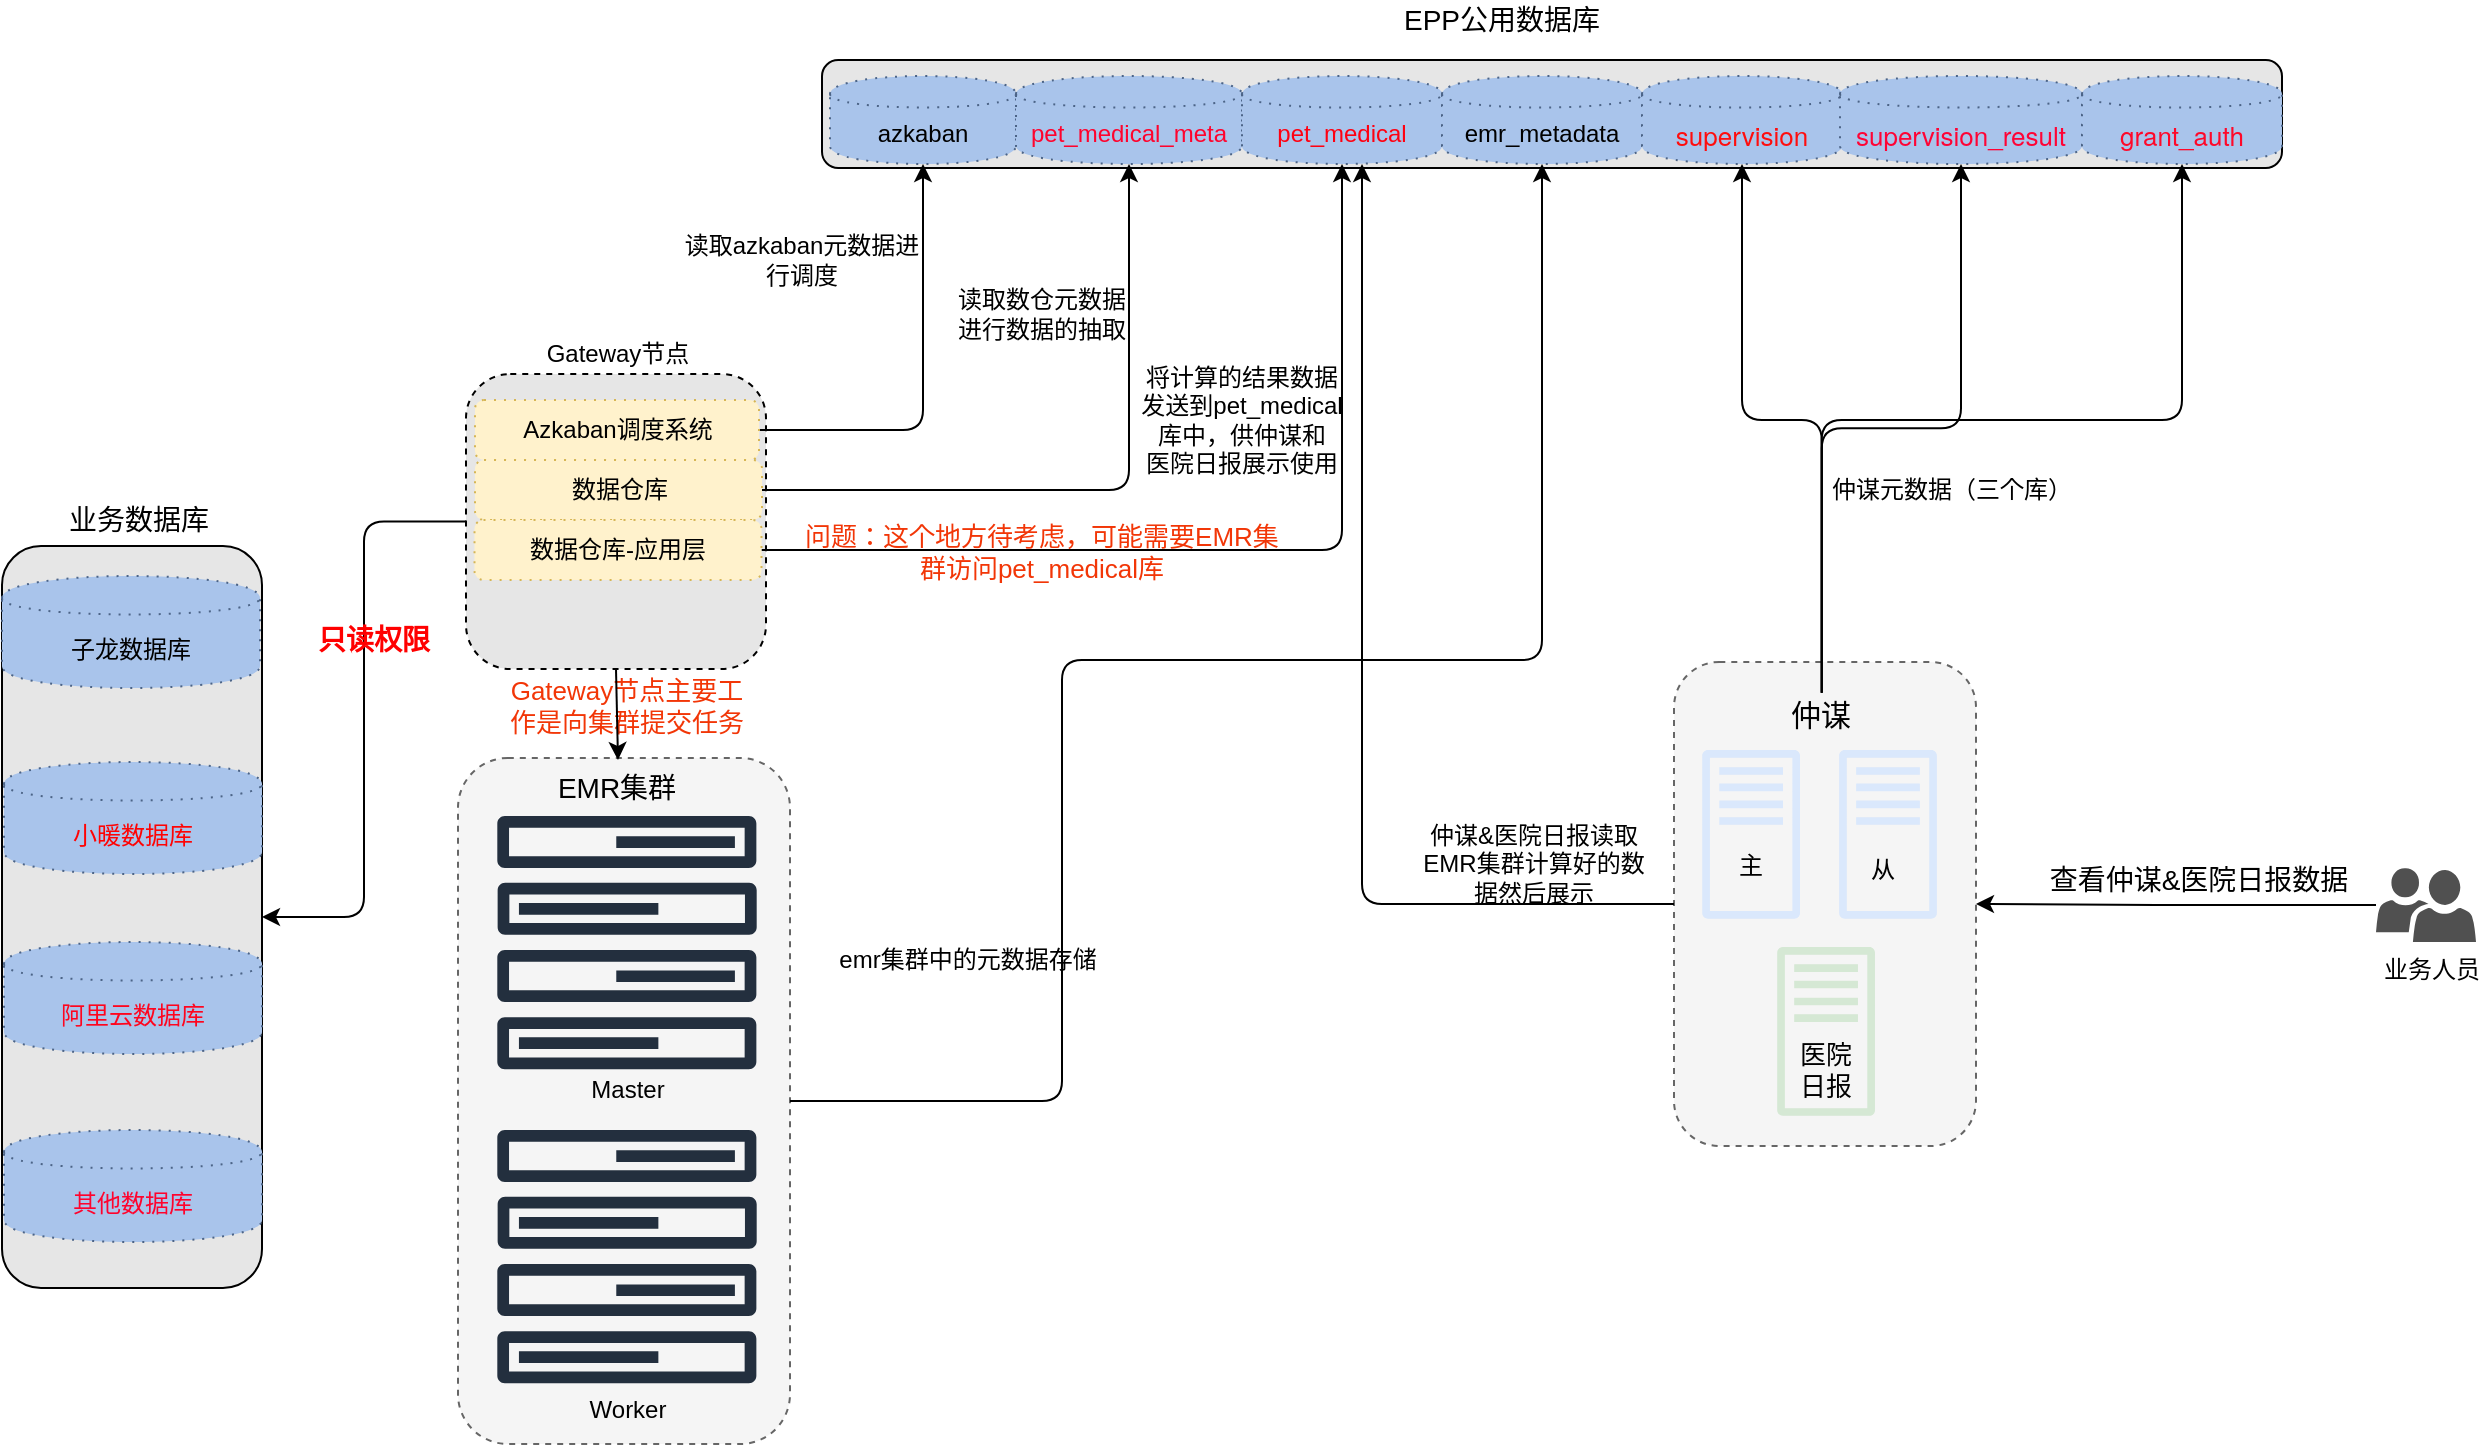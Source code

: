 <mxfile version="12.8.8" type="github">
  <diagram id="RR_c8ggQtL3WIy5Bg4WH" name="Page-1">
    <mxGraphModel dx="1352" dy="1057" grid="0" gridSize="10" guides="1" tooltips="1" connect="1" arrows="1" fold="1" page="0" pageScale="1" pageWidth="827" pageHeight="1169" background="#FFFFFF" math="0" shadow="0">
      <root>
        <mxCell id="0" />
        <mxCell id="1" parent="0" />
        <mxCell id="zOEphUjOcovV0QVA03cs-23" style="edgeStyle=orthogonalEdgeStyle;rounded=1;orthogonalLoop=1;jettySize=auto;html=1;exitX=0;exitY=0.5;exitDx=0;exitDy=0;entryX=1;entryY=0.5;entryDx=0;entryDy=0;" parent="1" source="523SSdcDzX9E7wjEWsFp-1" target="IMYLu6TOnblpSN0GXEDV-3" edge="1">
          <mxGeometry relative="1" as="geometry">
            <mxPoint x="472" y="303" as="sourcePoint" />
            <mxPoint x="437" y="423" as="targetPoint" />
          </mxGeometry>
        </mxCell>
        <mxCell id="zOEphUjOcovV0QVA03cs-24" value="&lt;font size=&quot;1&quot; color=&quot;#ff0000&quot;&gt;&lt;b style=&quot;font-size: 14px&quot;&gt;只读权限&lt;/b&gt;&lt;/font&gt;" style="text;html=1;strokeColor=none;fillColor=none;align=center;verticalAlign=middle;whiteSpace=wrap;rounded=0;dashed=1;" parent="1" vertex="1">
          <mxGeometry x="470" y="250" width="72" height="20" as="geometry" />
        </mxCell>
        <mxCell id="zOEphUjOcovV0QVA03cs-31" value="" style="group" parent="1" vertex="1" connectable="0">
          <mxGeometry x="1156" y="271" width="151" height="242" as="geometry" />
        </mxCell>
        <mxCell id="zOEphUjOcovV0QVA03cs-32" value="" style="rounded=1;whiteSpace=wrap;html=1;dashed=1;fillColor=#f5f5f5;strokeColor=#666666;fontColor=#333333;" parent="zOEphUjOcovV0QVA03cs-31" vertex="1">
          <mxGeometry width="151" height="242.0" as="geometry" />
        </mxCell>
        <mxCell id="zOEphUjOcovV0QVA03cs-33" value="" style="group" parent="zOEphUjOcovV0QVA03cs-31" vertex="1" connectable="0">
          <mxGeometry x="14.122" y="15.33" width="117.324" height="212.434" as="geometry" />
        </mxCell>
        <mxCell id="zOEphUjOcovV0QVA03cs-34" value="" style="group" parent="zOEphUjOcovV0QVA03cs-33" vertex="1" connectable="0">
          <mxGeometry width="117.324" height="113.882" as="geometry" />
        </mxCell>
        <mxCell id="zOEphUjOcovV0QVA03cs-35" value="" style="outlineConnect=0;fillColor=#dae8fc;strokeColor=#6c8ebf;dashed=0;verticalLabelPosition=bottom;verticalAlign=top;align=center;html=1;fontSize=12;fontStyle=0;aspect=fixed;pointerEvents=1;shape=mxgraph.aws4.traditional_server;" parent="zOEphUjOcovV0QVA03cs-34" vertex="1">
          <mxGeometry y="28.471" width="48.885" height="84.734" as="geometry" />
        </mxCell>
        <mxCell id="zOEphUjOcovV0QVA03cs-36" value="" style="outlineConnect=0;fillColor=#dae8fc;strokeColor=#6c8ebf;dashed=0;verticalLabelPosition=bottom;verticalAlign=top;align=center;html=1;fontSize=12;fontStyle=0;aspect=fixed;pointerEvents=1;shape=mxgraph.aws4.traditional_server;" parent="zOEphUjOcovV0QVA03cs-34" vertex="1">
          <mxGeometry x="68.439" y="28.471" width="48.885" height="84.734" as="geometry" />
        </mxCell>
        <mxCell id="zOEphUjOcovV0QVA03cs-37" value="&lt;font style=&quot;font-size: 15px&quot;&gt;仲谋&lt;/font&gt;" style="text;html=1;strokeColor=none;fillColor=none;align=center;verticalAlign=middle;whiteSpace=wrap;rounded=0;dashed=1;" parent="zOEphUjOcovV0QVA03cs-34" vertex="1">
          <mxGeometry x="38.022" width="43.453" height="21.9" as="geometry" />
        </mxCell>
        <mxCell id="zOEphUjOcovV0QVA03cs-38" value="主" style="text;html=1;strokeColor=none;fillColor=none;align=center;verticalAlign=middle;whiteSpace=wrap;rounded=0;dashed=1;" parent="zOEphUjOcovV0QVA03cs-34" vertex="1">
          <mxGeometry x="2.716" y="75.557" width="43.453" height="21.9" as="geometry" />
        </mxCell>
        <mxCell id="zOEphUjOcovV0QVA03cs-39" value="从" style="text;html=1;strokeColor=none;fillColor=none;align=center;verticalAlign=middle;whiteSpace=wrap;rounded=0;dashed=1;" parent="zOEphUjOcovV0QVA03cs-34" vertex="1">
          <mxGeometry x="68.439" y="77.747" width="43.453" height="21.9" as="geometry" />
        </mxCell>
        <mxCell id="zOEphUjOcovV0QVA03cs-40" value="" style="group" parent="zOEphUjOcovV0QVA03cs-33" vertex="1" connectable="0">
          <mxGeometry x="27.158" y="127.023" width="69.525" height="85.412" as="geometry" />
        </mxCell>
        <mxCell id="zOEphUjOcovV0QVA03cs-41" value="" style="outlineConnect=0;fillColor=#d5e8d4;strokeColor=#82b366;dashed=0;verticalLabelPosition=bottom;verticalAlign=top;align=center;html=1;fontSize=12;fontStyle=0;aspect=fixed;pointerEvents=1;shape=mxgraph.aws4.traditional_server;" parent="zOEphUjOcovV0QVA03cs-40" vertex="1">
          <mxGeometry x="10.32" width="48.885" height="84.734" as="geometry" />
        </mxCell>
        <mxCell id="zOEphUjOcovV0QVA03cs-42" value="&lt;font style=&quot;font-size: 13px&quot;&gt;医院&lt;br&gt;日报&lt;/font&gt;" style="text;html=1;strokeColor=none;fillColor=none;align=center;verticalAlign=middle;whiteSpace=wrap;rounded=0;dashed=1;" parent="zOEphUjOcovV0QVA03cs-40" vertex="1">
          <mxGeometry y="50.371" width="69.525" height="21.9" as="geometry" />
        </mxCell>
        <mxCell id="2CX6G7BixtwcyF8iLQ-1-12" style="edgeStyle=orthogonalEdgeStyle;rounded=1;orthogonalLoop=1;jettySize=auto;html=1;entryX=1;entryY=0.5;entryDx=0;entryDy=0;" parent="1" source="2CX6G7BixtwcyF8iLQ-1-11" target="zOEphUjOcovV0QVA03cs-32" edge="1">
          <mxGeometry relative="1" as="geometry" />
        </mxCell>
        <mxCell id="2CX6G7BixtwcyF8iLQ-1-14" value="" style="group" parent="1" vertex="1" connectable="0">
          <mxGeometry x="1507" y="374" width="56" height="60.5" as="geometry" />
        </mxCell>
        <mxCell id="2CX6G7BixtwcyF8iLQ-1-11" value="" style="pointerEvents=1;shadow=0;dashed=0;html=1;strokeColor=none;labelPosition=center;verticalLabelPosition=bottom;verticalAlign=top;align=center;fillColor=#505050;shape=mxgraph.mscae.intune.user_group" parent="2CX6G7BixtwcyF8iLQ-1-14" vertex="1">
          <mxGeometry width="50" height="37" as="geometry" />
        </mxCell>
        <mxCell id="2CX6G7BixtwcyF8iLQ-1-13" value="业务人员" style="text;html=1;strokeColor=none;fillColor=none;align=center;verticalAlign=middle;whiteSpace=wrap;rounded=0;" parent="2CX6G7BixtwcyF8iLQ-1-14" vertex="1">
          <mxGeometry y="40.5" width="56" height="20" as="geometry" />
        </mxCell>
        <mxCell id="2CX6G7BixtwcyF8iLQ-1-15" value="&lt;font style=&quot;font-size: 14px&quot;&gt;查看仲谋&amp;amp;医院日报数据&lt;/font&gt;" style="text;html=1;strokeColor=none;fillColor=none;align=center;verticalAlign=middle;whiteSpace=wrap;rounded=0;" parent="1" vertex="1">
          <mxGeometry x="1339" y="370" width="159" height="20" as="geometry" />
        </mxCell>
        <mxCell id="523SSdcDzX9E7wjEWsFp-3" value="&lt;font color=&quot;#f23607&quot; style=&quot;font-size: 13px&quot;&gt;Gateway节点主要工作是向集群提交任务&lt;/font&gt;" style="text;html=1;strokeColor=none;fillColor=none;align=center;verticalAlign=middle;whiteSpace=wrap;rounded=0;dashed=1;" parent="1" vertex="1">
          <mxGeometry x="572.5" y="278" width="119" height="29" as="geometry" />
        </mxCell>
        <mxCell id="523SSdcDzX9E7wjEWsFp-1" value="" style="shape=ext;rounded=1;html=1;whiteSpace=wrap;dashed=1;fillColor=#E6E6E6;" parent="1" vertex="1">
          <mxGeometry x="552" y="127" width="150" height="147.5" as="geometry" />
        </mxCell>
        <mxCell id="523SSdcDzX9E7wjEWsFp-11" value="" style="group" parent="1" vertex="1" connectable="0">
          <mxGeometry x="548" y="319" width="166" height="343" as="geometry" />
        </mxCell>
        <mxCell id="2CX6G7BixtwcyF8iLQ-1-27" value="" style="rounded=1;whiteSpace=wrap;html=1;dashed=1;fillColor=#f5f5f5;strokeColor=#666666;fontColor=#333333;" parent="523SSdcDzX9E7wjEWsFp-11" vertex="1">
          <mxGeometry width="166" height="343" as="geometry" />
        </mxCell>
        <mxCell id="zOEphUjOcovV0QVA03cs-20" value="&lt;font style=&quot;font-size: 14px&quot;&gt;EMR集群&lt;/font&gt;" style="text;html=1;strokeColor=none;fillColor=none;align=center;verticalAlign=middle;whiteSpace=wrap;rounded=0;dashed=1;" parent="523SSdcDzX9E7wjEWsFp-11" vertex="1">
          <mxGeometry x="45" y="5" width="69" height="20" as="geometry" />
        </mxCell>
        <mxCell id="zOEphUjOcovV0QVA03cs-19" value="" style="outlineConnect=0;fontColor=#232F3E;gradientColor=none;fillColor=#232F3E;strokeColor=none;dashed=0;verticalLabelPosition=bottom;verticalAlign=top;align=center;html=1;fontSize=12;fontStyle=0;aspect=fixed;pointerEvents=1;shape=mxgraph.aws4.forums;" parent="523SSdcDzX9E7wjEWsFp-11" vertex="1">
          <mxGeometry x="19.5" y="186" width="130" height="126.67" as="geometry" />
        </mxCell>
        <mxCell id="zOEphUjOcovV0QVA03cs-18" value="" style="outlineConnect=0;fontColor=#232F3E;gradientColor=none;fillColor=#232F3E;strokeColor=none;dashed=0;verticalLabelPosition=bottom;verticalAlign=top;align=center;html=1;fontSize=12;fontStyle=0;aspect=fixed;pointerEvents=1;shape=mxgraph.aws4.forums;" parent="523SSdcDzX9E7wjEWsFp-11" vertex="1">
          <mxGeometry x="19.5" y="29" width="130" height="126.67" as="geometry" />
        </mxCell>
        <mxCell id="523SSdcDzX9E7wjEWsFp-8" value="Master" style="text;html=1;strokeColor=none;fillColor=none;align=center;verticalAlign=middle;whiteSpace=wrap;rounded=0;dashed=1;" parent="523SSdcDzX9E7wjEWsFp-11" vertex="1">
          <mxGeometry x="64.5" y="155.67" width="40" height="20" as="geometry" />
        </mxCell>
        <mxCell id="523SSdcDzX9E7wjEWsFp-9" value="Worker" style="text;html=1;strokeColor=none;fillColor=none;align=center;verticalAlign=middle;whiteSpace=wrap;rounded=0;dashed=1;" parent="523SSdcDzX9E7wjEWsFp-11" vertex="1">
          <mxGeometry x="64.5" y="316" width="40" height="20" as="geometry" />
        </mxCell>
        <mxCell id="523SSdcDzX9E7wjEWsFp-14" value="" style="endArrow=classic;html=1;exitX=0.5;exitY=1;exitDx=0;exitDy=0;" parent="1" source="523SSdcDzX9E7wjEWsFp-1" edge="1">
          <mxGeometry width="50" height="50" relative="1" as="geometry">
            <mxPoint x="760.5" y="302" as="sourcePoint" />
            <mxPoint x="628" y="320" as="targetPoint" />
          </mxGeometry>
        </mxCell>
        <mxCell id="523SSdcDzX9E7wjEWsFp-22" value="" style="group" parent="1" vertex="1" connectable="0">
          <mxGeometry x="320" y="190" width="130" height="394" as="geometry" />
        </mxCell>
        <mxCell id="IMYLu6TOnblpSN0GXEDV-3" value="" style="rounded=1;whiteSpace=wrap;html=1;fillColor=#E6E6E6;" parent="523SSdcDzX9E7wjEWsFp-22" vertex="1">
          <mxGeometry y="23" width="130" height="371" as="geometry" />
        </mxCell>
        <mxCell id="523SSdcDzX9E7wjEWsFp-4" value="&lt;font style=&quot;font-size: 14px&quot;&gt;业务数据库&lt;/font&gt;" style="text;html=1;strokeColor=none;fillColor=none;align=center;verticalAlign=middle;whiteSpace=wrap;rounded=0;dashed=1;" parent="523SSdcDzX9E7wjEWsFp-22" vertex="1">
          <mxGeometry x="26.5" width="82.5" height="20" as="geometry" />
        </mxCell>
        <mxCell id="523SSdcDzX9E7wjEWsFp-18" value="子龙数据库" style="shape=cylinder;whiteSpace=wrap;html=1;boundedLbl=1;backgroundOutline=1;dashed=1;fillColor=#A9C4EB;dashPattern=1 4;strokeColor=#4C6487;" parent="523SSdcDzX9E7wjEWsFp-22" vertex="1">
          <mxGeometry y="38" width="129" height="56" as="geometry" />
        </mxCell>
        <mxCell id="523SSdcDzX9E7wjEWsFp-19" value="&lt;font color=&quot;#ff0303&quot;&gt;小暖数据库&lt;/font&gt;" style="shape=cylinder;whiteSpace=wrap;html=1;boundedLbl=1;backgroundOutline=1;dashed=1;fillColor=#A9C4EB;dashPattern=1 4;strokeColor=#4C6487;" parent="523SSdcDzX9E7wjEWsFp-22" vertex="1">
          <mxGeometry x="1" y="131" width="129" height="56" as="geometry" />
        </mxCell>
        <mxCell id="523SSdcDzX9E7wjEWsFp-20" value="&lt;font color=&quot;#ff051e&quot;&gt;阿里云数据库&lt;/font&gt;" style="shape=cylinder;whiteSpace=wrap;html=1;boundedLbl=1;backgroundOutline=1;dashed=1;fillColor=#A9C4EB;dashPattern=1 4;strokeColor=#4C6487;" parent="523SSdcDzX9E7wjEWsFp-22" vertex="1">
          <mxGeometry x="1" y="221" width="129" height="56" as="geometry" />
        </mxCell>
        <mxCell id="523SSdcDzX9E7wjEWsFp-21" value="&lt;font color=&quot;#ff032d&quot;&gt;其他数据库&lt;/font&gt;" style="shape=cylinder;whiteSpace=wrap;html=1;boundedLbl=1;backgroundOutline=1;dashed=1;fillColor=#A9C4EB;dashPattern=1 4;strokeColor=#4C6487;" parent="523SSdcDzX9E7wjEWsFp-22" vertex="1">
          <mxGeometry x="1" y="315" width="129" height="56" as="geometry" />
        </mxCell>
        <mxCell id="523SSdcDzX9E7wjEWsFp-24" value="" style="rounded=1;whiteSpace=wrap;html=1;fillColor=#E6E6E6;" parent="1" vertex="1">
          <mxGeometry x="730" y="-30" width="730" height="54" as="geometry" />
        </mxCell>
        <mxCell id="523SSdcDzX9E7wjEWsFp-25" value="&lt;span style=&quot;font-size: 14px&quot;&gt;EPP公用&lt;/span&gt;&lt;span style=&quot;font-size: 14px&quot;&gt;数据库&lt;/span&gt;" style="text;html=1;strokeColor=none;fillColor=none;align=center;verticalAlign=middle;whiteSpace=wrap;rounded=0;dashed=1;" parent="1" vertex="1">
          <mxGeometry x="1015.25" y="-60" width="109.5" height="20" as="geometry" />
        </mxCell>
        <mxCell id="523SSdcDzX9E7wjEWsFp-26" value="azkaban" style="shape=cylinder;whiteSpace=wrap;html=1;boundedLbl=1;backgroundOutline=1;dashed=1;fillColor=#A9C4EB;dashPattern=1 4;strokeColor=#4C6487;" parent="1" vertex="1">
          <mxGeometry x="734" y="-22" width="93" height="44" as="geometry" />
        </mxCell>
        <mxCell id="523SSdcDzX9E7wjEWsFp-30" value="Gateway节点" style="text;html=1;strokeColor=none;fillColor=none;align=center;verticalAlign=middle;whiteSpace=wrap;rounded=0;dashed=1;dashPattern=1 4;" parent="1" vertex="1">
          <mxGeometry x="589.5" y="107" width="76" height="20" as="geometry" />
        </mxCell>
        <mxCell id="523SSdcDzX9E7wjEWsFp-34" style="edgeStyle=orthogonalEdgeStyle;rounded=1;orthogonalLoop=1;jettySize=auto;html=1;entryX=0.5;entryY=1;entryDx=0;entryDy=0;" parent="1" source="523SSdcDzX9E7wjEWsFp-32" target="523SSdcDzX9E7wjEWsFp-26" edge="1">
          <mxGeometry relative="1" as="geometry" />
        </mxCell>
        <mxCell id="523SSdcDzX9E7wjEWsFp-32" value="Azkaban调度系统" style="rounded=1;whiteSpace=wrap;html=1;dashed=1;dashPattern=1 4;strokeColor=#d6b656;fillColor=#fff2cc;" parent="1" vertex="1">
          <mxGeometry x="556.5" y="140" width="142" height="30" as="geometry" />
        </mxCell>
        <mxCell id="523SSdcDzX9E7wjEWsFp-36" style="edgeStyle=orthogonalEdgeStyle;rounded=1;orthogonalLoop=1;jettySize=auto;html=1;entryX=0.5;entryY=1;entryDx=0;entryDy=0;" parent="1" source="523SSdcDzX9E7wjEWsFp-33" target="523SSdcDzX9E7wjEWsFp-35" edge="1">
          <mxGeometry relative="1" as="geometry" />
        </mxCell>
        <mxCell id="523SSdcDzX9E7wjEWsFp-33" value="数据仓库" style="rounded=1;whiteSpace=wrap;html=1;dashed=1;dashPattern=1 4;strokeColor=#d6b656;fillColor=#fff2cc;" parent="1" vertex="1">
          <mxGeometry x="556.5" y="170" width="143.5" height="30" as="geometry" />
        </mxCell>
        <mxCell id="523SSdcDzX9E7wjEWsFp-35" value="&lt;font color=&quot;#ff032d&quot;&gt;pet_medical_meta&lt;/font&gt;" style="shape=cylinder;whiteSpace=wrap;html=1;boundedLbl=1;backgroundOutline=1;dashed=1;fillColor=#A9C4EB;dashPattern=1 4;strokeColor=#4C6487;" parent="1" vertex="1">
          <mxGeometry x="827" y="-22" width="113" height="44" as="geometry" />
        </mxCell>
        <mxCell id="523SSdcDzX9E7wjEWsFp-40" style="edgeStyle=orthogonalEdgeStyle;rounded=1;orthogonalLoop=1;jettySize=auto;html=1;" parent="1" source="523SSdcDzX9E7wjEWsFp-37" target="523SSdcDzX9E7wjEWsFp-39" edge="1">
          <mxGeometry relative="1" as="geometry" />
        </mxCell>
        <mxCell id="523SSdcDzX9E7wjEWsFp-37" value="数据仓库-应用层" style="rounded=1;whiteSpace=wrap;html=1;dashed=1;dashPattern=1 4;strokeColor=#d6b656;fillColor=#fff2cc;" parent="1" vertex="1">
          <mxGeometry x="556.25" y="200" width="143.5" height="30" as="geometry" />
        </mxCell>
        <mxCell id="523SSdcDzX9E7wjEWsFp-39" value="&lt;font color=&quot;#ff0011&quot;&gt;pet_medical&lt;/font&gt;" style="shape=cylinder;whiteSpace=wrap;html=1;boundedLbl=1;backgroundOutline=1;dashed=1;fillColor=#A9C4EB;dashPattern=1 4;strokeColor=#4C6487;" parent="1" vertex="1">
          <mxGeometry x="940" y="-22" width="100" height="44" as="geometry" />
        </mxCell>
        <mxCell id="523SSdcDzX9E7wjEWsFp-41" value="读取azkaban元数据进行调度" style="text;html=1;strokeColor=none;fillColor=none;align=center;verticalAlign=middle;whiteSpace=wrap;rounded=0;dashed=1;dashPattern=1 4;" parent="1" vertex="1">
          <mxGeometry x="660" y="60" width="120" height="20" as="geometry" />
        </mxCell>
        <mxCell id="523SSdcDzX9E7wjEWsFp-42" value="读取数仓元数据&lt;br&gt;进行数据的抽取" style="text;html=1;strokeColor=none;fillColor=none;align=center;verticalAlign=middle;whiteSpace=wrap;rounded=0;dashed=1;dashPattern=1 4;" parent="1" vertex="1">
          <mxGeometry x="780" y="87" width="120" height="20" as="geometry" />
        </mxCell>
        <mxCell id="523SSdcDzX9E7wjEWsFp-43" value="将计算的结果数据&lt;br&gt;发送到pet_medical&lt;br&gt;库中，供仲谋和&lt;br&gt;医院日报展示使用" style="text;html=1;strokeColor=none;fillColor=none;align=center;verticalAlign=middle;whiteSpace=wrap;rounded=0;dashed=1;dashPattern=1 4;" parent="1" vertex="1">
          <mxGeometry x="880" y="140" width="120" height="20" as="geometry" />
        </mxCell>
        <mxCell id="523SSdcDzX9E7wjEWsFp-44" style="edgeStyle=orthogonalEdgeStyle;rounded=1;orthogonalLoop=1;jettySize=auto;html=1;" parent="1" source="zOEphUjOcovV0QVA03cs-32" edge="1">
          <mxGeometry relative="1" as="geometry">
            <mxPoint x="1000" y="22" as="targetPoint" />
            <Array as="points">
              <mxPoint x="1000" y="392" />
            </Array>
          </mxGeometry>
        </mxCell>
        <mxCell id="523SSdcDzX9E7wjEWsFp-45" value="仲谋&amp;amp;医院日报读取EMR集群计算好的数据然后展示" style="text;html=1;strokeColor=none;fillColor=none;align=center;verticalAlign=middle;whiteSpace=wrap;rounded=0;dashed=1;dashPattern=1 4;" parent="1" vertex="1">
          <mxGeometry x="1026" y="362" width="120" height="20" as="geometry" />
        </mxCell>
        <mxCell id="523SSdcDzX9E7wjEWsFp-48" value="emr_metadata" style="shape=cylinder;whiteSpace=wrap;html=1;boundedLbl=1;backgroundOutline=1;dashed=1;fillColor=#A9C4EB;dashPattern=1 4;strokeColor=#4C6487;" parent="1" vertex="1">
          <mxGeometry x="1040" y="-22" width="100" height="44" as="geometry" />
        </mxCell>
        <mxCell id="523SSdcDzX9E7wjEWsFp-49" style="edgeStyle=orthogonalEdgeStyle;rounded=1;orthogonalLoop=1;jettySize=auto;html=1;entryX=0.5;entryY=1;entryDx=0;entryDy=0;" parent="1" source="2CX6G7BixtwcyF8iLQ-1-27" target="523SSdcDzX9E7wjEWsFp-48" edge="1">
          <mxGeometry relative="1" as="geometry">
            <Array as="points">
              <mxPoint x="850" y="491" />
              <mxPoint x="850" y="270" />
              <mxPoint x="1090" y="270" />
            </Array>
          </mxGeometry>
        </mxCell>
        <mxCell id="523SSdcDzX9E7wjEWsFp-50" value="emr集群中的元数据存储" style="text;html=1;strokeColor=none;fillColor=none;align=center;verticalAlign=middle;whiteSpace=wrap;rounded=0;dashed=1;dashPattern=1 4;" parent="1" vertex="1">
          <mxGeometry x="720" y="410" width="166" height="20" as="geometry" />
        </mxCell>
        <mxCell id="523SSdcDzX9E7wjEWsFp-52" value="&lt;font color=&quot;#f23607&quot; style=&quot;font-size: 13px&quot;&gt;问题：这个地方待考虑，可能需要EMR集群访问pet_medical库&lt;/font&gt;" style="text;html=1;strokeColor=none;fillColor=none;align=center;verticalAlign=middle;whiteSpace=wrap;rounded=0;dashed=1;" parent="1" vertex="1">
          <mxGeometry x="717" y="196" width="246" height="40" as="geometry" />
        </mxCell>
        <mxCell id="523SSdcDzX9E7wjEWsFp-54" value="&lt;p class=&quot;p1&quot; style=&quot;margin: 0px ; font-stretch: normal ; font-size: 13px ; line-height: normal ; font-family: &amp;#34;helvetica neue&amp;#34;&quot;&gt;&lt;font color=&quot;#ff0d0d&quot;&gt;supervision&lt;/font&gt;&lt;/p&gt;" style="shape=cylinder;whiteSpace=wrap;html=1;boundedLbl=1;backgroundOutline=1;dashed=1;fillColor=#A9C4EB;dashPattern=1 4;strokeColor=#4C6487;" parent="1" vertex="1">
          <mxGeometry x="1140" y="-22" width="100" height="44" as="geometry" />
        </mxCell>
        <mxCell id="523SSdcDzX9E7wjEWsFp-55" value="&lt;p class=&quot;p1&quot; style=&quot;margin: 0px ; font-stretch: normal ; font-size: 13px ; line-height: normal ; font-family: &amp;#34;helvetica neue&amp;#34;&quot;&gt;&lt;font color=&quot;#ff0335&quot;&gt;supervision_result&lt;/font&gt;&lt;/p&gt;" style="shape=cylinder;whiteSpace=wrap;html=1;boundedLbl=1;backgroundOutline=1;dashed=1;fillColor=#A9C4EB;dashPattern=1 4;strokeColor=#4C6487;" parent="1" vertex="1">
          <mxGeometry x="1239" y="-22" width="121" height="44" as="geometry" />
        </mxCell>
        <mxCell id="523SSdcDzX9E7wjEWsFp-56" value="&lt;p class=&quot;p1&quot; style=&quot;margin: 0px ; font-stretch: normal ; font-size: 13px ; line-height: normal ; font-family: &amp;#34;helvetica neue&amp;#34;&quot;&gt;&lt;font color=&quot;#ff0829&quot;&gt;grant_auth&lt;/font&gt;&lt;/p&gt;" style="shape=cylinder;whiteSpace=wrap;html=1;boundedLbl=1;backgroundOutline=1;dashed=1;fillColor=#A9C4EB;dashPattern=1 4;strokeColor=#4C6487;" parent="1" vertex="1">
          <mxGeometry x="1360" y="-22" width="100" height="44" as="geometry" />
        </mxCell>
        <mxCell id="523SSdcDzX9E7wjEWsFp-57" style="edgeStyle=orthogonalEdgeStyle;rounded=1;orthogonalLoop=1;jettySize=auto;html=1;entryX=0.5;entryY=1;entryDx=0;entryDy=0;" parent="1" source="zOEphUjOcovV0QVA03cs-37" target="523SSdcDzX9E7wjEWsFp-54" edge="1">
          <mxGeometry relative="1" as="geometry">
            <Array as="points">
              <mxPoint x="1230" y="150" />
              <mxPoint x="1190" y="150" />
            </Array>
          </mxGeometry>
        </mxCell>
        <mxCell id="523SSdcDzX9E7wjEWsFp-58" style="edgeStyle=orthogonalEdgeStyle;rounded=1;orthogonalLoop=1;jettySize=auto;html=1;exitX=0.5;exitY=0;exitDx=0;exitDy=0;" parent="1" source="zOEphUjOcovV0QVA03cs-37" target="523SSdcDzX9E7wjEWsFp-55" edge="1">
          <mxGeometry relative="1" as="geometry" />
        </mxCell>
        <mxCell id="523SSdcDzX9E7wjEWsFp-60" style="edgeStyle=orthogonalEdgeStyle;rounded=1;orthogonalLoop=1;jettySize=auto;html=1;entryX=0.5;entryY=1;entryDx=0;entryDy=0;" parent="1" source="zOEphUjOcovV0QVA03cs-37" target="523SSdcDzX9E7wjEWsFp-56" edge="1">
          <mxGeometry relative="1" as="geometry">
            <Array as="points">
              <mxPoint x="1230" y="150" />
              <mxPoint x="1410" y="150" />
            </Array>
          </mxGeometry>
        </mxCell>
        <mxCell id="523SSdcDzX9E7wjEWsFp-62" value="仲谋元数据（三个库）" style="text;html=1;strokeColor=none;fillColor=none;align=center;verticalAlign=middle;whiteSpace=wrap;rounded=0;dashed=1;dashPattern=1 4;" parent="1" vertex="1">
          <mxGeometry x="1230" y="175" width="130" height="20" as="geometry" />
        </mxCell>
      </root>
    </mxGraphModel>
  </diagram>
</mxfile>
